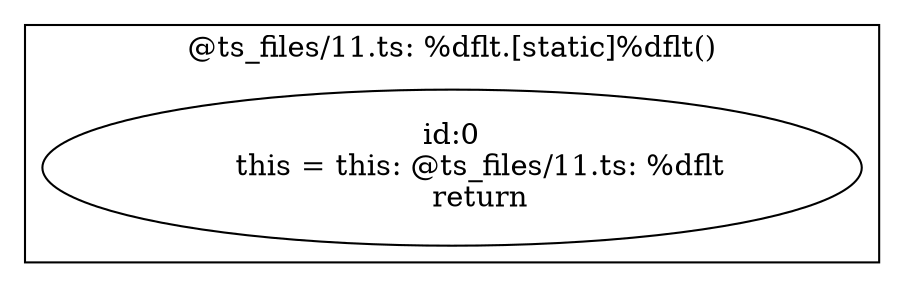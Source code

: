 digraph "11.ts" {
subgraph "cluster_@ts_files/11.ts: %dflt.[static]%dflt()" {
  label="@ts_files/11.ts: %dflt.[static]%dflt()";
  Node33180 [label="id:0
      this = this: @ts_files/11.ts: %dflt
      return"];
}
}
